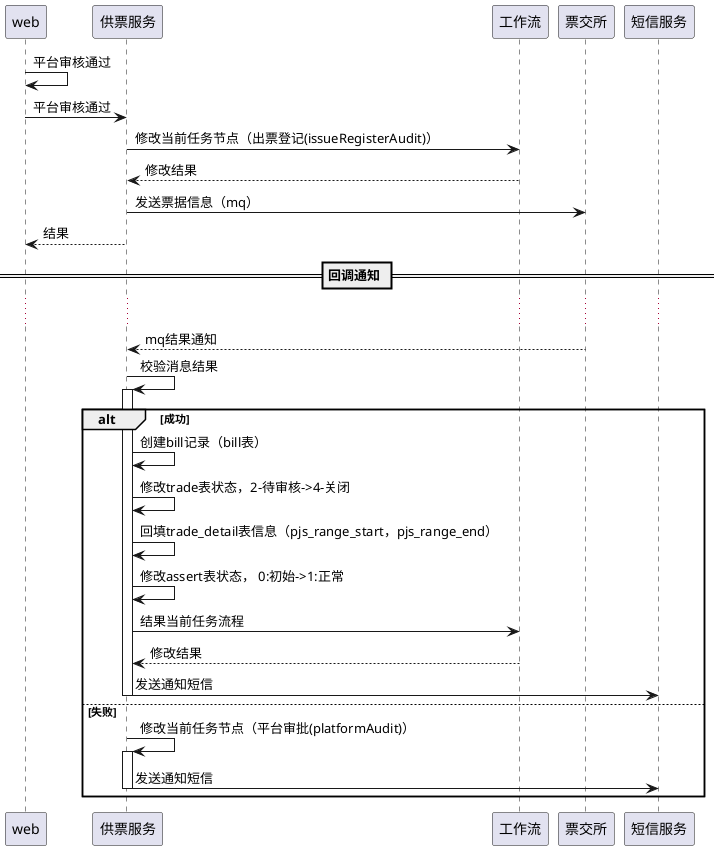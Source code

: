 @startuml
web->web:平台审核通过
web->供票服务:平台审核通过
供票服务->工作流:修改当前任务节点（出票登记(issueRegisterAudit)）
工作流-->供票服务:修改结果
供票服务->票交所:发送票据信息（mq）
供票服务-->web:结果
== 回调通知 ==
...
票交所-->供票服务:mq结果通知
供票服务->供票服务:校验消息结果
alt 成功
activate 供票服务
供票服务->供票服务:创建bill记录（bill表）
供票服务->供票服务:修改trade表状态，2-待审核->4-关闭
供票服务->供票服务:回填trade_detail表信息（pjs_range_start，pjs_range_end）
供票服务->供票服务:修改assert表状态， 0:初始->1:正常
供票服务->工作流:结果当前任务流程
工作流-->供票服务:修改结果
供票服务->短信服务:发送通知短信
deactivate
else 失败

供票服务->供票服务:修改当前任务节点（平台审批(platformAudit)）
activate 供票服务
供票服务->短信服务:发送通知短信
deactivate
end

@enduml